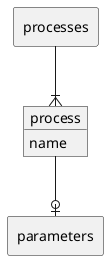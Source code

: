 @startuml
allowmixing
skinparam linetype ortho

rectangle "processes" as p1
rectangle "parameters" as c1
object "process" as e
e : name
p1 --|{ e
e --o| c1
@enduml